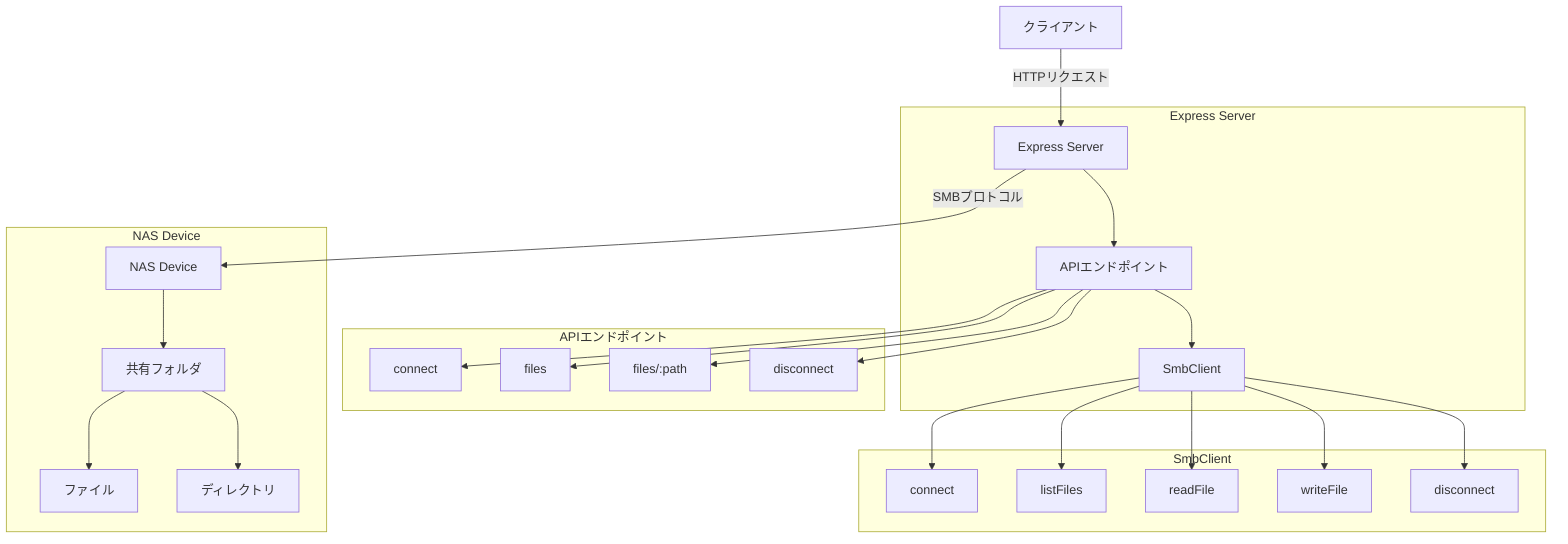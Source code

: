 graph TD
    A[クライアント] -->|HTTPリクエスト| B[Express Server]
    B -->|SMBプロトコル| C[NAS Device]
    
    subgraph ExpressServer[Express Server]
        B --> D[APIエンドポイント]
        D --> E[SmbClient]
    end
    
    subgraph APIEndpoints[APIエンドポイント]
        D --> F[connect]
        D --> G[files]
        D --> H[files/:path]
        D --> I[disconnect]
    end
    
    subgraph SmbClientMethods[SmbClient]
        E --> J[connect]
        E --> K[listFiles]
        E --> L[readFile]
        E --> M[writeFile]
        E --> N[disconnect]
    end
    
    subgraph NASDevice[NAS Device]
        C --> O[共有フォルダ]
        O --> P[ファイル]
        O --> Q[ディレクトリ]
    end